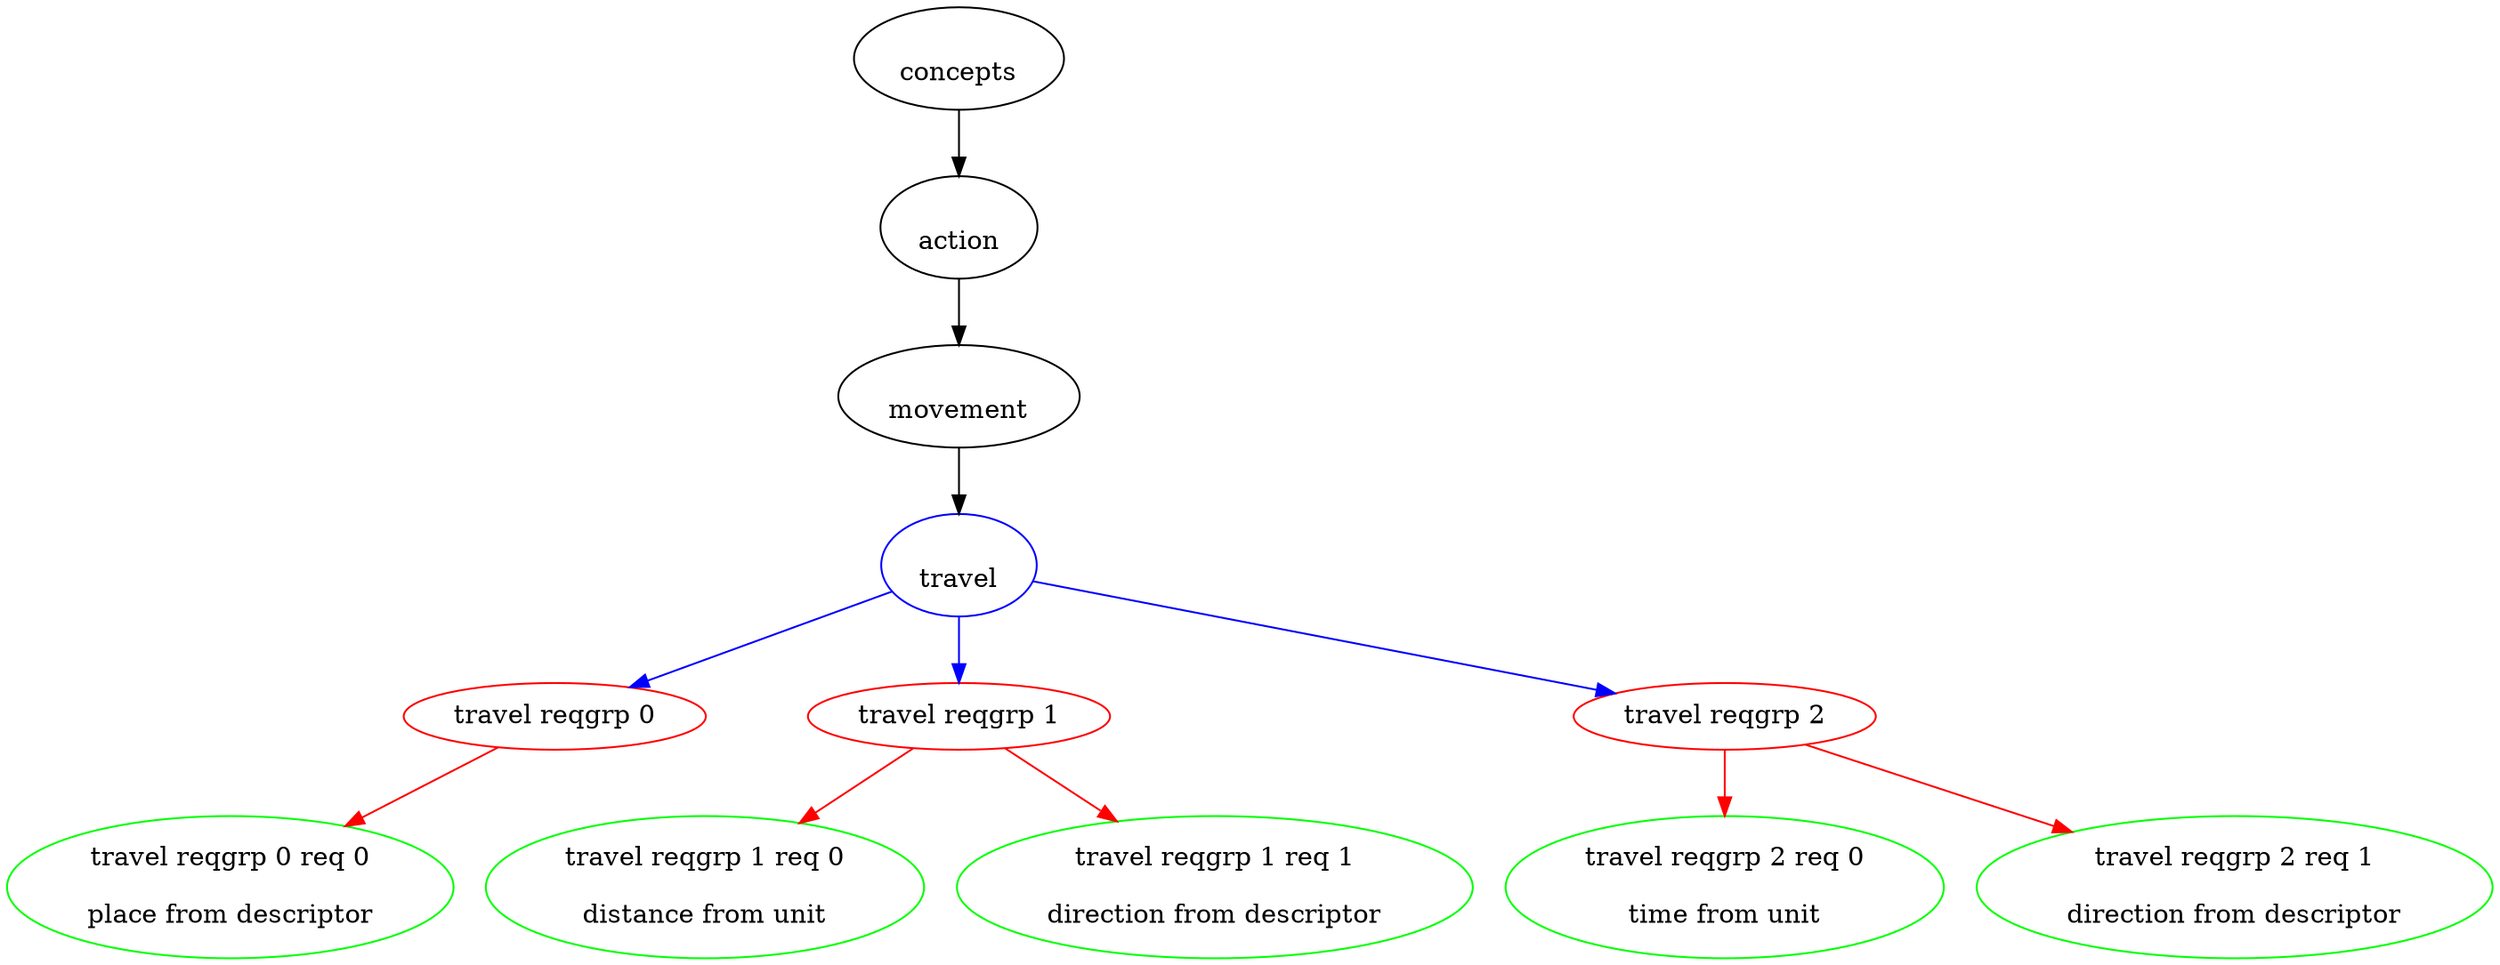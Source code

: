 digraph web{
"\nconcepts\n" -> "\naction\n";
"\naction\n" -> "\nmovement\n";
"\nmovement\n" -> "\ntravel\n";
"\ntravel\n" [color=blue];
"travel reqgrp 0" [color=red];
"\ntravel\n" -> "travel reqgrp 0" [color=blue];
"travel reqgrp 0 req 0\n\nplace from descriptor" [color=green];
"travel reqgrp 0" -> "travel reqgrp 0 req 0\n\nplace from descriptor" [color=red];
"travel reqgrp 1" [color=red];
"\ntravel\n" -> "travel reqgrp 1" [color=blue];
"travel reqgrp 1 req 0\n\ndistance from unit" [color=green];
"travel reqgrp 1" -> "travel reqgrp 1 req 0\n\ndistance from unit" [color=red];
"travel reqgrp 1 req 1\n\ndirection from descriptor" [color=green];
"travel reqgrp 1" -> "travel reqgrp 1 req 1\n\ndirection from descriptor" [color=red];
"travel reqgrp 2" [color=red];
"\ntravel\n" -> "travel reqgrp 2" [color=blue];
"travel reqgrp 2 req 0\n\ntime from unit" [color=green];
"travel reqgrp 2" -> "travel reqgrp 2 req 0\n\ntime from unit" [color=red];
"travel reqgrp 2 req 1\n\ndirection from descriptor" [color=green];
"travel reqgrp 2" -> "travel reqgrp 2 req 1\n\ndirection from descriptor" [color=red];
}
